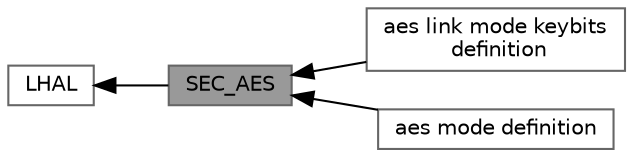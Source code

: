 digraph "SEC_AES"
{
 // LATEX_PDF_SIZE
  bgcolor="transparent";
  edge [fontname=Helvetica,fontsize=10,labelfontname=Helvetica,labelfontsize=10];
  node [fontname=Helvetica,fontsize=10,shape=box,height=0.2,width=0.4];
  rankdir=LR;
  Node4 [label="aes link mode keybits\l definition",height=0.2,width=0.4,color="grey40", fillcolor="white", style="filled",URL="$group___a_e_s___l_i_n_k___k_e_y_b_i_t_s.html",tooltip=" "];
  Node3 [label="aes mode definition",height=0.2,width=0.4,color="grey40", fillcolor="white", style="filled",URL="$group___a_e_s___m_o_d_e.html",tooltip=" "];
  Node2 [label="LHAL",height=0.2,width=0.4,color="grey40", fillcolor="white", style="filled",URL="$group___l_h_a_l.html",tooltip=" "];
  Node1 [label="SEC_AES",height=0.2,width=0.4,color="gray40", fillcolor="grey60", style="filled", fontcolor="black",tooltip=" "];
  Node2->Node1 [shape=plaintext, dir="back", style="solid"];
  Node1->Node3 [shape=plaintext, dir="back", style="solid"];
  Node1->Node4 [shape=plaintext, dir="back", style="solid"];
}
